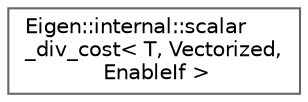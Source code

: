 digraph "Graphical Class Hierarchy"
{
 // LATEX_PDF_SIZE
  bgcolor="transparent";
  edge [fontname=Helvetica,fontsize=10,labelfontname=Helvetica,labelfontsize=10];
  node [fontname=Helvetica,fontsize=10,shape=box,height=0.2,width=0.4];
  rankdir="LR";
  Node0 [id="Node000000",label="Eigen::internal::scalar\l_div_cost\< T, Vectorized,\l EnableIf \>",height=0.2,width=0.4,color="grey40", fillcolor="white", style="filled",URL="$structEigen_1_1internal_1_1scalar__div__cost.html",tooltip=" "];
}

